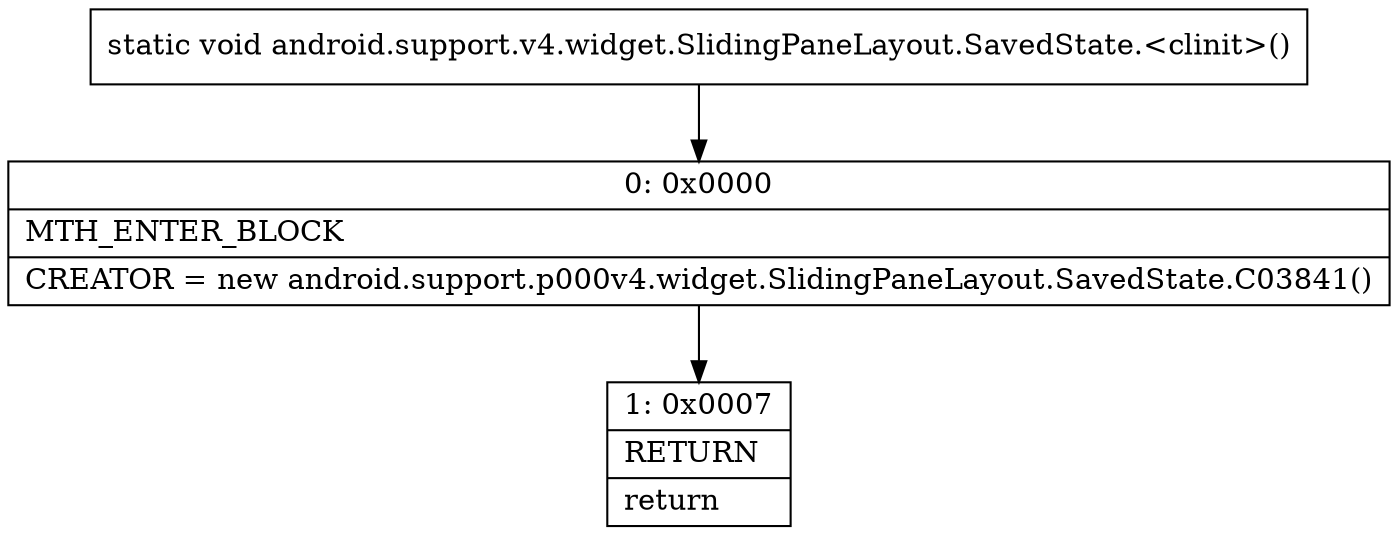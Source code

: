 digraph "CFG forandroid.support.v4.widget.SlidingPaneLayout.SavedState.\<clinit\>()V" {
Node_0 [shape=record,label="{0\:\ 0x0000|MTH_ENTER_BLOCK\l|CREATOR = new android.support.p000v4.widget.SlidingPaneLayout.SavedState.C03841()\l}"];
Node_1 [shape=record,label="{1\:\ 0x0007|RETURN\l|return\l}"];
MethodNode[shape=record,label="{static void android.support.v4.widget.SlidingPaneLayout.SavedState.\<clinit\>() }"];
MethodNode -> Node_0;
Node_0 -> Node_1;
}

